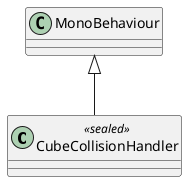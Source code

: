 @startuml
class CubeCollisionHandler <<sealed>> {
}
MonoBehaviour <|-- CubeCollisionHandler
@enduml
